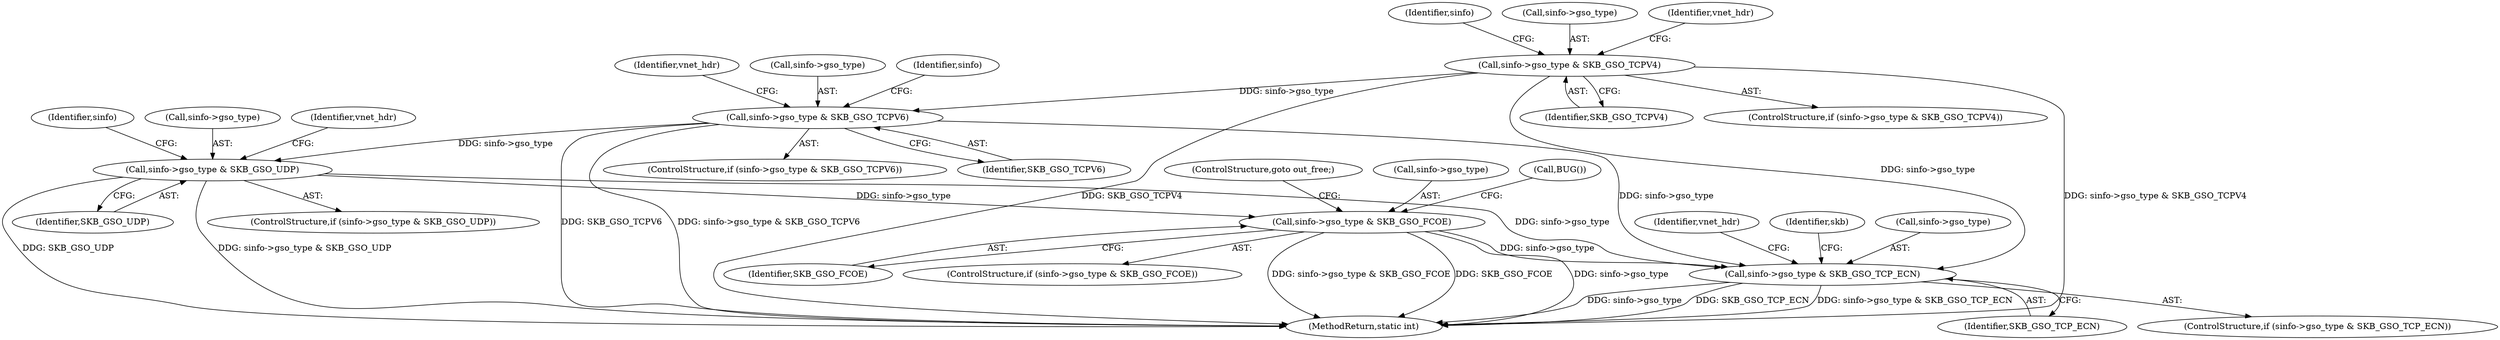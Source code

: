 digraph "0_linux_13fcb7bd322164c67926ffe272846d4860196dc6@pointer" {
"1000277" [label="(Call,sinfo->gso_type & SKB_GSO_TCP_ECN)"];
"1000232" [label="(Call,sinfo->gso_type & SKB_GSO_TCPV4)"];
"1000268" [label="(Call,sinfo->gso_type & SKB_GSO_FCOE)"];
"1000256" [label="(Call,sinfo->gso_type & SKB_GSO_UDP)"];
"1000244" [label="(Call,sinfo->gso_type & SKB_GSO_TCPV6)"];
"1000263" [label="(Identifier,vnet_hdr)"];
"1000246" [label="(Identifier,sinfo)"];
"1000281" [label="(Identifier,SKB_GSO_TCP_ECN)"];
"1000236" [label="(Identifier,SKB_GSO_TCPV4)"];
"1000272" [label="(Identifier,SKB_GSO_FCOE)"];
"1000256" [label="(Call,sinfo->gso_type & SKB_GSO_UDP)"];
"1000277" [label="(Call,sinfo->gso_type & SKB_GSO_TCP_ECN)"];
"1000267" [label="(ControlStructure,if (sinfo->gso_type & SKB_GSO_FCOE))"];
"1000273" [label="(ControlStructure,goto out_free;)"];
"1000276" [label="(ControlStructure,if (sinfo->gso_type & SKB_GSO_TCP_ECN))"];
"1000284" [label="(Identifier,vnet_hdr)"];
"1000248" [label="(Identifier,SKB_GSO_TCPV6)"];
"1000233" [label="(Call,sinfo->gso_type)"];
"1000296" [label="(Identifier,skb)"];
"1000260" [label="(Identifier,SKB_GSO_UDP)"];
"1000245" [label="(Call,sinfo->gso_type)"];
"1000270" [label="(Identifier,sinfo)"];
"1000509" [label="(MethodReturn,static int)"];
"1000243" [label="(ControlStructure,if (sinfo->gso_type & SKB_GSO_TCPV6))"];
"1000268" [label="(Call,sinfo->gso_type & SKB_GSO_FCOE)"];
"1000244" [label="(Call,sinfo->gso_type & SKB_GSO_TCPV6)"];
"1000269" [label="(Call,sinfo->gso_type)"];
"1000278" [label="(Call,sinfo->gso_type)"];
"1000232" [label="(Call,sinfo->gso_type & SKB_GSO_TCPV4)"];
"1000275" [label="(Call,BUG())"];
"1000257" [label="(Call,sinfo->gso_type)"];
"1000255" [label="(ControlStructure,if (sinfo->gso_type & SKB_GSO_UDP))"];
"1000258" [label="(Identifier,sinfo)"];
"1000231" [label="(ControlStructure,if (sinfo->gso_type & SKB_GSO_TCPV4))"];
"1000239" [label="(Identifier,vnet_hdr)"];
"1000251" [label="(Identifier,vnet_hdr)"];
"1000277" -> "1000276"  [label="AST: "];
"1000277" -> "1000281"  [label="CFG: "];
"1000278" -> "1000277"  [label="AST: "];
"1000281" -> "1000277"  [label="AST: "];
"1000284" -> "1000277"  [label="CFG: "];
"1000296" -> "1000277"  [label="CFG: "];
"1000277" -> "1000509"  [label="DDG: sinfo->gso_type"];
"1000277" -> "1000509"  [label="DDG: SKB_GSO_TCP_ECN"];
"1000277" -> "1000509"  [label="DDG: sinfo->gso_type & SKB_GSO_TCP_ECN"];
"1000232" -> "1000277"  [label="DDG: sinfo->gso_type"];
"1000268" -> "1000277"  [label="DDG: sinfo->gso_type"];
"1000256" -> "1000277"  [label="DDG: sinfo->gso_type"];
"1000244" -> "1000277"  [label="DDG: sinfo->gso_type"];
"1000232" -> "1000231"  [label="AST: "];
"1000232" -> "1000236"  [label="CFG: "];
"1000233" -> "1000232"  [label="AST: "];
"1000236" -> "1000232"  [label="AST: "];
"1000239" -> "1000232"  [label="CFG: "];
"1000246" -> "1000232"  [label="CFG: "];
"1000232" -> "1000509"  [label="DDG: SKB_GSO_TCPV4"];
"1000232" -> "1000509"  [label="DDG: sinfo->gso_type & SKB_GSO_TCPV4"];
"1000232" -> "1000244"  [label="DDG: sinfo->gso_type"];
"1000268" -> "1000267"  [label="AST: "];
"1000268" -> "1000272"  [label="CFG: "];
"1000269" -> "1000268"  [label="AST: "];
"1000272" -> "1000268"  [label="AST: "];
"1000273" -> "1000268"  [label="CFG: "];
"1000275" -> "1000268"  [label="CFG: "];
"1000268" -> "1000509"  [label="DDG: sinfo->gso_type"];
"1000268" -> "1000509"  [label="DDG: sinfo->gso_type & SKB_GSO_FCOE"];
"1000268" -> "1000509"  [label="DDG: SKB_GSO_FCOE"];
"1000256" -> "1000268"  [label="DDG: sinfo->gso_type"];
"1000256" -> "1000255"  [label="AST: "];
"1000256" -> "1000260"  [label="CFG: "];
"1000257" -> "1000256"  [label="AST: "];
"1000260" -> "1000256"  [label="AST: "];
"1000263" -> "1000256"  [label="CFG: "];
"1000270" -> "1000256"  [label="CFG: "];
"1000256" -> "1000509"  [label="DDG: SKB_GSO_UDP"];
"1000256" -> "1000509"  [label="DDG: sinfo->gso_type & SKB_GSO_UDP"];
"1000244" -> "1000256"  [label="DDG: sinfo->gso_type"];
"1000244" -> "1000243"  [label="AST: "];
"1000244" -> "1000248"  [label="CFG: "];
"1000245" -> "1000244"  [label="AST: "];
"1000248" -> "1000244"  [label="AST: "];
"1000251" -> "1000244"  [label="CFG: "];
"1000258" -> "1000244"  [label="CFG: "];
"1000244" -> "1000509"  [label="DDG: SKB_GSO_TCPV6"];
"1000244" -> "1000509"  [label="DDG: sinfo->gso_type & SKB_GSO_TCPV6"];
}
